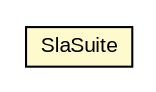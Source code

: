 #!/usr/local/bin/dot
#
# Class diagram 
# Generated by UMLGraph version R5_6-24-gf6e263 (http://www.umlgraph.org/)
#

digraph G {
	edge [fontname="arial",fontsize=10,labelfontname="arial",labelfontsize=10];
	node [fontname="arial",fontsize=10,shape=plaintext];
	nodesep=0.25;
	ranksep=0.5;
	// org.miloss.fgsms.sla.SlaSuite
	c2579 [label=<<table title="org.miloss.fgsms.sla.SlaSuite" border="0" cellborder="1" cellspacing="0" cellpadding="2" port="p" bgcolor="lemonChiffon" href="./SlaSuite.html">
		<tr><td><table border="0" cellspacing="0" cellpadding="1">
<tr><td align="center" balign="center"> SlaSuite </td></tr>
		</table></td></tr>
		</table>>, URL="./SlaSuite.html", fontname="arial", fontcolor="black", fontsize=10.0];
}

